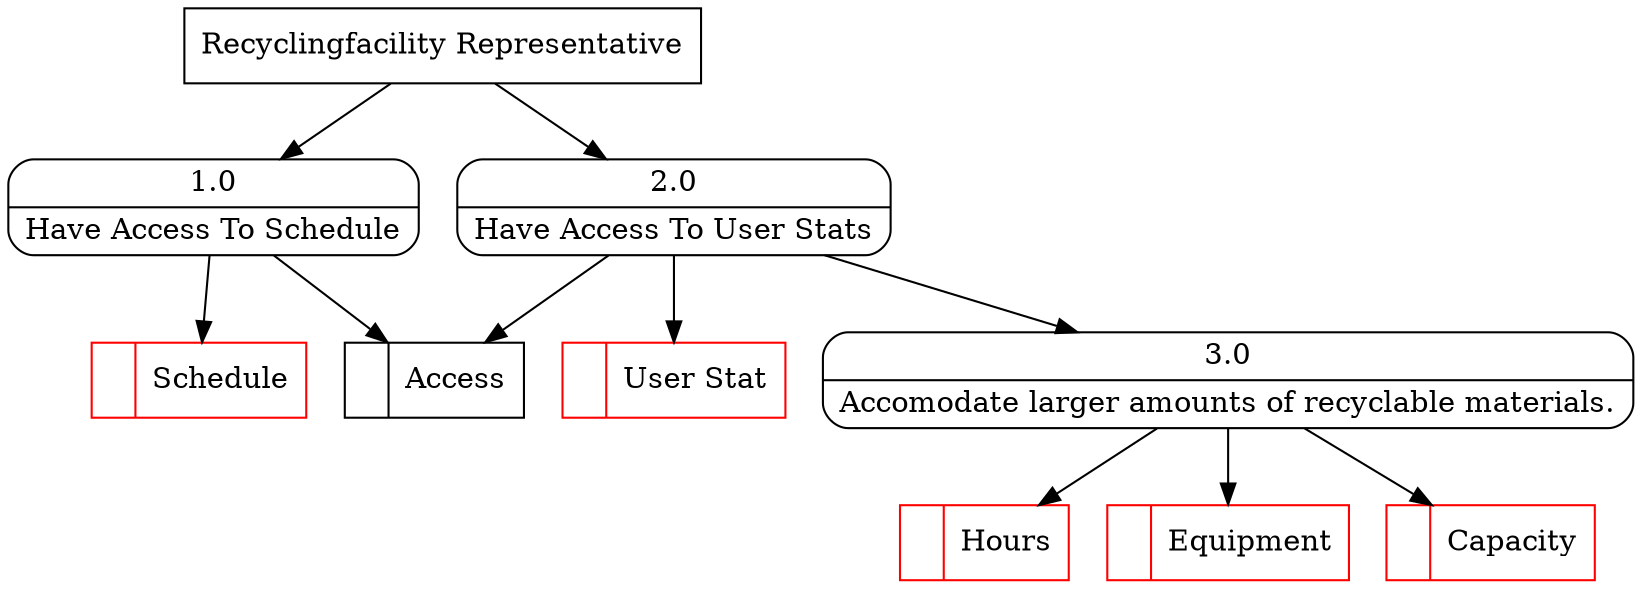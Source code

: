 digraph dfd2{ 
node[shape=record]
200 [label="<f0>  |<f1> Access " ];
201 [label="<f0>  |<f1> Schedule " color=red];
202 [label="<f0>  |<f1> User Stat " color=red];
203 [label="Recyclingfacility Representative" shape=box];
204 [label="{<f0> 1.0|<f1> Have Access To Schedule }" shape=Mrecord];
205 [label="{<f0> 2.0|<f1> Have Access To User Stats }" shape=Mrecord];
3 [label="{<f0> 3.0|<f1> Accomodate larger amounts of recyclable materials. }" shape=Mrecord];
205 -> 3
1001 [label="<f0>  |<f1> Hours " color=red];
3 -> 1001
1003 [label="<f0>  |<f1> Equipment " color=red];
3 -> 1003
1005 [label="<f0>  |<f1> Capacity " color=red];
3 -> 1005
203 -> 204
203 -> 205
204 -> 201
204 -> 200
205 -> 200
205 -> 202
}